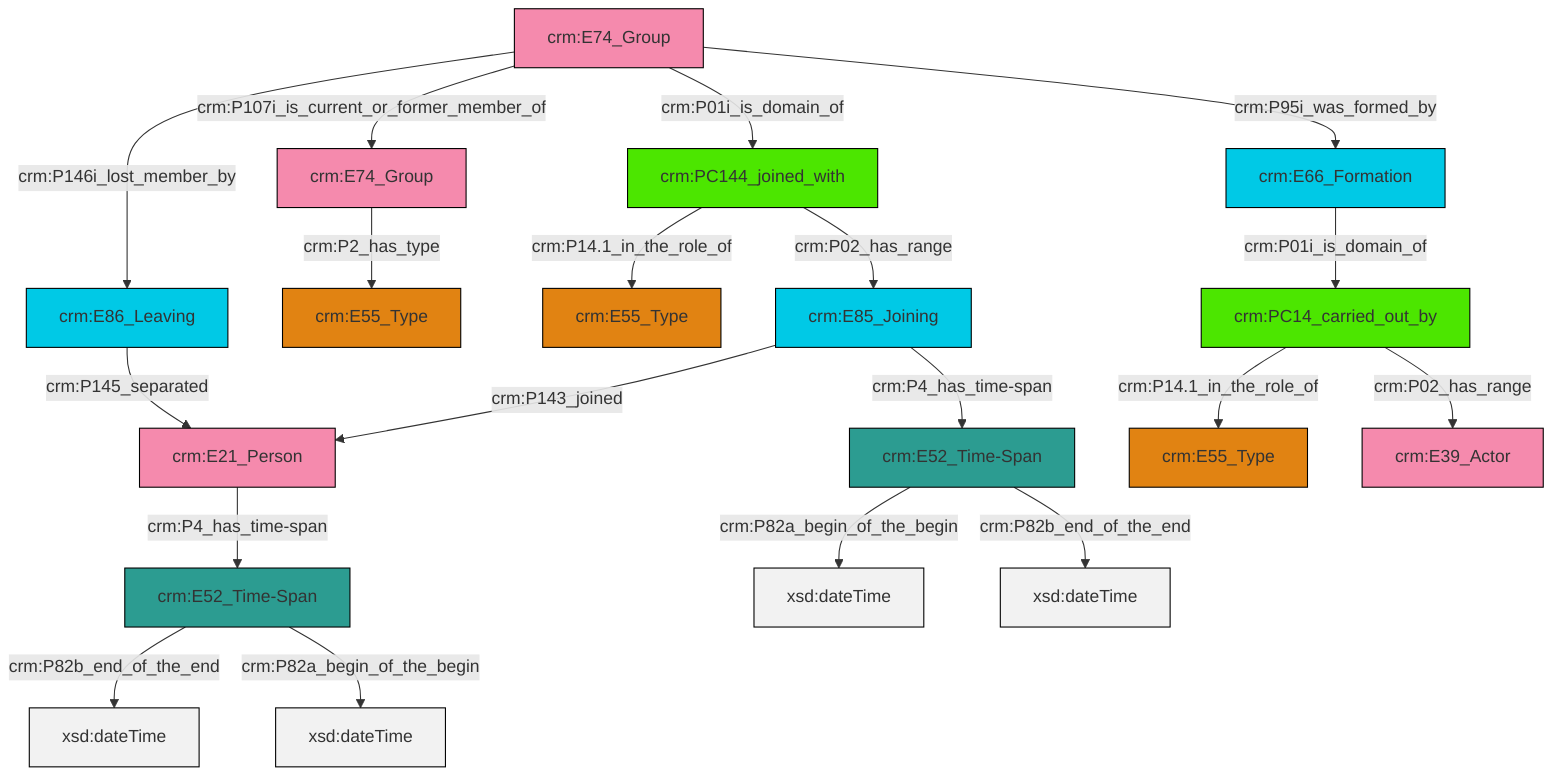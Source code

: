 graph TD
classDef Literal fill:#f2f2f2,stroke:#000000;
classDef CRM_Entity fill:#FFFFFF,stroke:#000000;
classDef Temporal_Entity fill:#00C9E6, stroke:#000000;
classDef Type fill:#E18312, stroke:#000000;
classDef Time-Span fill:#2C9C91, stroke:#000000;
classDef Appellation fill:#FFEB7F, stroke:#000000;
classDef Place fill:#008836, stroke:#000000;
classDef Persistent_Item fill:#B266B2, stroke:#000000;
classDef Conceptual_Object fill:#FFD700, stroke:#000000;
classDef Physical_Thing fill:#D2B48C, stroke:#000000;
classDef Actor fill:#f58aad, stroke:#000000;
classDef PC_Classes fill:#4ce600, stroke:#000000;
classDef Multi fill:#cccccc,stroke:#000000;

0["crm:E74_Group"]:::Actor -->|crm:P146i_lost_member_by| 1["crm:E86_Leaving"]:::Temporal_Entity
6["crm:E74_Group"]:::Actor -->|crm:P2_has_type| 4["crm:E55_Type"]:::Type
0["crm:E74_Group"]:::Actor -->|crm:P107i_is_current_or_former_member_of| 6["crm:E74_Group"]:::Actor
10["crm:PC14_carried_out_by"]:::PC_Classes -->|crm:P14.1_in_the_role_of| 11["crm:E55_Type"]:::Type
7["crm:E52_Time-Span"]:::Time-Span -->|crm:P82a_begin_of_the_begin| 13[xsd:dateTime]:::Literal
17["crm:E85_Joining"]:::Temporal_Entity -->|crm:P143_joined| 18["crm:E21_Person"]:::Actor
0["crm:E74_Group"]:::Actor -->|crm:P01i_is_domain_of| 19["crm:PC144_joined_with"]:::PC_Classes
20["crm:E52_Time-Span"]:::Time-Span -->|crm:P82b_end_of_the_end| 21[xsd:dateTime]:::Literal
22["crm:E66_Formation"]:::Temporal_Entity -->|crm:P01i_is_domain_of| 10["crm:PC14_carried_out_by"]:::PC_Classes
10["crm:PC14_carried_out_by"]:::PC_Classes -->|crm:P02_has_range| 2["crm:E39_Actor"]:::Actor
7["crm:E52_Time-Span"]:::Time-Span -->|crm:P82b_end_of_the_end| 27[xsd:dateTime]:::Literal
0["crm:E74_Group"]:::Actor -->|crm:P95i_was_formed_by| 22["crm:E66_Formation"]:::Temporal_Entity
18["crm:E21_Person"]:::Actor -->|crm:P4_has_time-span| 20["crm:E52_Time-Span"]:::Time-Span
20["crm:E52_Time-Span"]:::Time-Span -->|crm:P82a_begin_of_the_begin| 32[xsd:dateTime]:::Literal
1["crm:E86_Leaving"]:::Temporal_Entity -->|crm:P145_separated| 18["crm:E21_Person"]:::Actor
17["crm:E85_Joining"]:::Temporal_Entity -->|crm:P4_has_time-span| 7["crm:E52_Time-Span"]:::Time-Span
19["crm:PC144_joined_with"]:::PC_Classes -->|crm:P14.1_in_the_role_of| 14["crm:E55_Type"]:::Type
19["crm:PC144_joined_with"]:::PC_Classes -->|crm:P02_has_range| 17["crm:E85_Joining"]:::Temporal_Entity